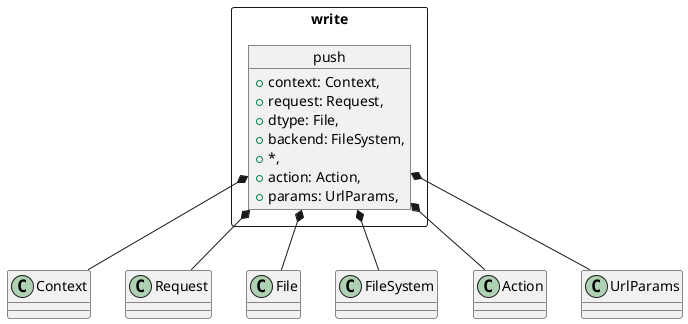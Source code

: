 @startuml
package write <<Rectangle>> {

    object push {
        +context: Context,
        +request: Request,
        +dtype: File,
        +backend: FileSystem,
        +*,
        +action: Action,
        +params: UrlParams,

    }
}

push *-- Context
push *-- Request
push *-- File
push *-- FileSystem
push *-- Action
push *-- UrlParams
@enduml
